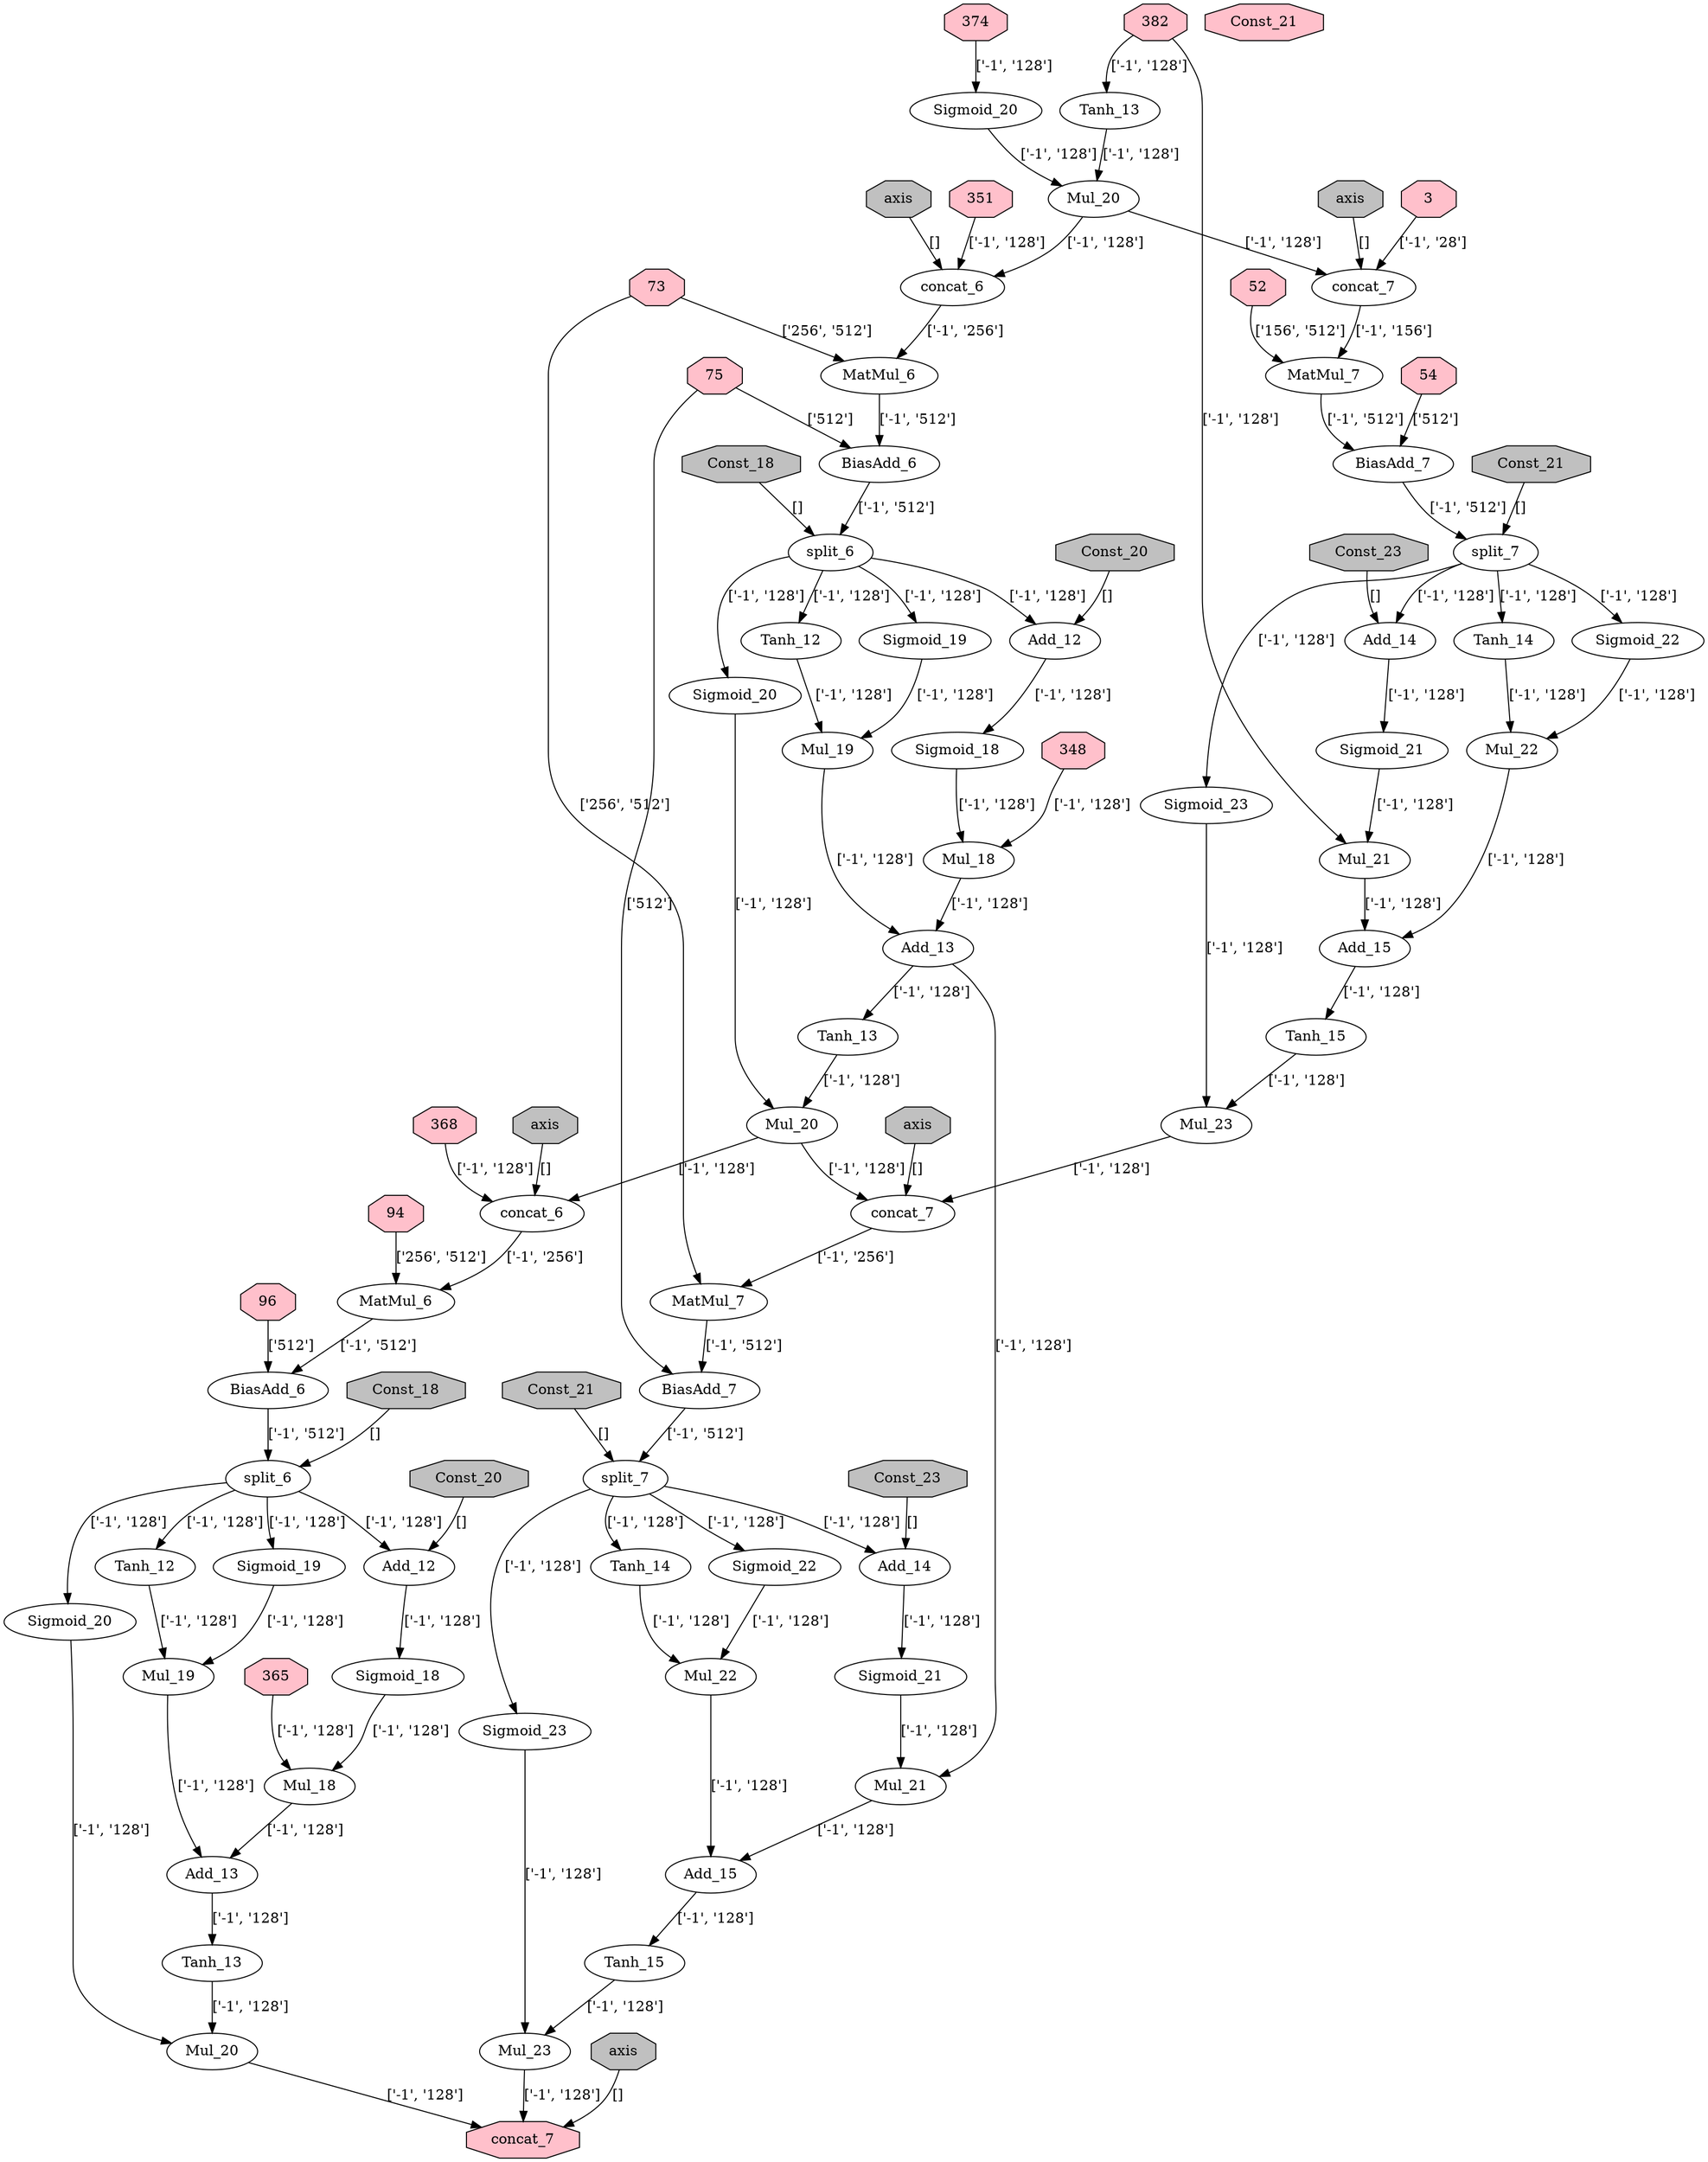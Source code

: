 strict digraph  {
	node [label="\N"];
	3	 [fillcolor=pink,
		shape=octagon,
		style=filled];
	422	 [label=concat_7,
		name="rnn/rnn/multi_rnn_cell/cell_0/basic_lstm_cell/concat_7"];
	3 -> 422	 [label="['-1', '28']"];
	52	 [fillcolor=pink,
		shape=octagon,
		style=filled];
	423	 [label=MatMul_7,
		name="rnn/rnn/multi_rnn_cell/cell_0/basic_lstm_cell/MatMul_7"];
	52 -> 423	 [label="['156', '512']"];
	54	 [fillcolor=pink,
		shape=octagon,
		style=filled];
	424	 [label=BiasAdd_7,
		name="rnn/rnn/multi_rnn_cell/cell_0/basic_lstm_cell/BiasAdd_7"];
	54 -> 424	 [label="['512']"];
	73	 [fillcolor=pink,
		shape=octagon,
		style=filled];
	389	 [label=MatMul_6,
		name="rnn/rnn/multi_rnn_cell/cell_1/basic_lstm_cell/MatMul_6"];
	73 -> 389	 [label="['256', '512']"];
	440	 [label=MatMul_7,
		name="rnn/rnn/multi_rnn_cell/cell_1/basic_lstm_cell/MatMul_7"];
	73 -> 440	 [label="['256', '512']"];
	75	 [fillcolor=pink,
		shape=octagon,
		style=filled];
	390	 [label=BiasAdd_6,
		name="rnn/rnn/multi_rnn_cell/cell_1/basic_lstm_cell/BiasAdd_6"];
	75 -> 390	 [label="['512']"];
	441	 [label=BiasAdd_7,
		name="rnn/rnn/multi_rnn_cell/cell_1/basic_lstm_cell/BiasAdd_7"];
	75 -> 441	 [label="['512']"];
	348	 [fillcolor=pink,
		shape=octagon,
		style=filled];
	395	 [label=Mul_18,
		name="rnn/rnn/multi_rnn_cell/cell_1/basic_lstm_cell/Mul_18"];
	348 -> 395	 [label="['-1', '128']"];
	94	 [fillcolor=pink,
		shape=octagon,
		style=filled];
	406	 [label=MatMul_6,
		name="rnn/rnn/multi_rnn_cell/cell_2/basic_lstm_cell/MatMul_6"];
	94 -> 406	 [label="['256', '512']"];
	351	 [fillcolor=pink,
		shape=octagon,
		style=filled];
	388	 [label=concat_6,
		name="rnn/rnn/multi_rnn_cell/cell_1/basic_lstm_cell/concat_6"];
	351 -> 388	 [label="['-1', '128']"];
	96	 [fillcolor=pink,
		shape=octagon,
		style=filled];
	407	 [label=BiasAdd_6,
		name="rnn/rnn/multi_rnn_cell/cell_2/basic_lstm_cell/BiasAdd_6"];
	96 -> 407	 [label="['512']"];
	365	 [fillcolor=pink,
		shape=octagon,
		style=filled];
	412	 [label=Mul_18,
		name="rnn/rnn/multi_rnn_cell/cell_2/basic_lstm_cell/Mul_18"];
	365 -> 412	 [label="['-1', '128']"];
	368	 [fillcolor=pink,
		shape=octagon,
		style=filled];
	405	 [label=concat_6,
		name="rnn/rnn/multi_rnn_cell/cell_2/basic_lstm_cell/concat_6"];
	368 -> 405	 [label="['-1', '128']"];
	374	 [fillcolor=pink,
		shape=octagon,
		style=filled];
	384	 [label=Sigmoid_20,
		name="rnn/rnn/multi_rnn_cell/cell_0/basic_lstm_cell/Sigmoid_20"];
	374 -> 384	 [label="['-1', '128']"];
	382	 [fillcolor=pink,
		shape=octagon,
		style=filled];
	383	 [label=Tanh_13,
		name="rnn/rnn/multi_rnn_cell/cell_0/basic_lstm_cell/Tanh_13"];
	382 -> 383	 [label="['-1', '128']"];
	429	 [label=Mul_21,
		name="rnn/rnn/multi_rnn_cell/cell_0/basic_lstm_cell/Mul_21"];
	382 -> 429	 [label="['-1', '128']"];
	385	 [label=Mul_20,
		name="rnn/rnn/multi_rnn_cell/cell_0/basic_lstm_cell/Mul_20"];
	383 -> 385	 [label="['-1', '128']"];
	384 -> 385	 [label="['-1', '128']"];
	385 -> 388	 [label="['-1', '128']"];
	385 -> 422	 [label="['-1', '128']"];
	386	 [fillcolor=grey,
		label=Const_18,
		name="rnn/rnn/multi_rnn_cell/cell_1/basic_lstm_cell/Const_18",
		shape=octagon,
		style=filled];
	391	 [label=split_6,
		name="rnn/rnn/multi_rnn_cell/cell_1/basic_lstm_cell/split_6"];
	386 -> 391	 [label="[]"];
	387	 [fillcolor=grey,
		label=axis,
		name="rnn/rnn/multi_rnn_cell/cell_1/basic_lstm_cell/concat_6/axis",
		shape=octagon,
		style=filled];
	387 -> 388	 [label="[]"];
	388 -> 389	 [label="['-1', '256']"];
	389 -> 390	 [label="['-1', '512']"];
	390 -> 391	 [label="['-1', '512']"];
	393	 [label=Add_12,
		name="rnn/rnn/multi_rnn_cell/cell_1/basic_lstm_cell/Add_12"];
	391 -> 393	 [label="['-1', '128']"];
	396	 [label=Sigmoid_19,
		name="rnn/rnn/multi_rnn_cell/cell_1/basic_lstm_cell/Sigmoid_19"];
	391 -> 396	 [label="['-1', '128']"];
	397	 [label=Tanh_12,
		name="rnn/rnn/multi_rnn_cell/cell_1/basic_lstm_cell/Tanh_12"];
	391 -> 397	 [label="['-1', '128']"];
	401	 [label=Sigmoid_20,
		name="rnn/rnn/multi_rnn_cell/cell_1/basic_lstm_cell/Sigmoid_20"];
	391 -> 401	 [label="['-1', '128']"];
	392	 [fillcolor=grey,
		label=Const_20,
		name="rnn/rnn/multi_rnn_cell/cell_1/basic_lstm_cell/Const_20",
		shape=octagon,
		style=filled];
	392 -> 393	 [label="[]"];
	394	 [label=Sigmoid_18,
		name="rnn/rnn/multi_rnn_cell/cell_1/basic_lstm_cell/Sigmoid_18"];
	393 -> 394	 [label="['-1', '128']"];
	394 -> 395	 [label="['-1', '128']"];
	399	 [label=Add_13,
		name="rnn/rnn/multi_rnn_cell/cell_1/basic_lstm_cell/Add_13"];
	395 -> 399	 [label="['-1', '128']"];
	398	 [label=Mul_19,
		name="rnn/rnn/multi_rnn_cell/cell_1/basic_lstm_cell/Mul_19"];
	396 -> 398	 [label="['-1', '128']"];
	397 -> 398	 [label="['-1', '128']"];
	398 -> 399	 [label="['-1', '128']"];
	400	 [label=Tanh_13,
		name="rnn/rnn/multi_rnn_cell/cell_1/basic_lstm_cell/Tanh_13"];
	399 -> 400	 [label="['-1', '128']"];
	446	 [label=Mul_21,
		name="rnn/rnn/multi_rnn_cell/cell_1/basic_lstm_cell/Mul_21"];
	399 -> 446	 [label="['-1', '128']"];
	402	 [label=Mul_20,
		name="rnn/rnn/multi_rnn_cell/cell_1/basic_lstm_cell/Mul_20"];
	400 -> 402	 [label="['-1', '128']"];
	401 -> 402	 [label="['-1', '128']"];
	402 -> 405	 [label="['-1', '128']"];
	439	 [label=concat_7,
		name="rnn/rnn/multi_rnn_cell/cell_1/basic_lstm_cell/concat_7"];
	402 -> 439	 [label="['-1', '128']"];
	403	 [fillcolor=grey,
		label=Const_18,
		name="rnn/rnn/multi_rnn_cell/cell_2/basic_lstm_cell/Const_18",
		shape=octagon,
		style=filled];
	408	 [label=split_6,
		name="rnn/rnn/multi_rnn_cell/cell_2/basic_lstm_cell/split_6"];
	403 -> 408	 [label="[]"];
	404	 [fillcolor=grey,
		label=axis,
		name="rnn/rnn/multi_rnn_cell/cell_2/basic_lstm_cell/concat_6/axis",
		shape=octagon,
		style=filled];
	404 -> 405	 [label="[]"];
	405 -> 406	 [label="['-1', '256']"];
	406 -> 407	 [label="['-1', '512']"];
	407 -> 408	 [label="['-1', '512']"];
	410	 [label=Add_12,
		name="rnn/rnn/multi_rnn_cell/cell_2/basic_lstm_cell/Add_12"];
	408 -> 410	 [label="['-1', '128']"];
	413	 [label=Sigmoid_19,
		name="rnn/rnn/multi_rnn_cell/cell_2/basic_lstm_cell/Sigmoid_19"];
	408 -> 413	 [label="['-1', '128']"];
	414	 [label=Tanh_12,
		name="rnn/rnn/multi_rnn_cell/cell_2/basic_lstm_cell/Tanh_12"];
	408 -> 414	 [label="['-1', '128']"];
	418	 [label=Sigmoid_20,
		name="rnn/rnn/multi_rnn_cell/cell_2/basic_lstm_cell/Sigmoid_20"];
	408 -> 418	 [label="['-1', '128']"];
	409	 [fillcolor=grey,
		label=Const_20,
		name="rnn/rnn/multi_rnn_cell/cell_2/basic_lstm_cell/Const_20",
		shape=octagon,
		style=filled];
	409 -> 410	 [label="[]"];
	411	 [label=Sigmoid_18,
		name="rnn/rnn/multi_rnn_cell/cell_2/basic_lstm_cell/Sigmoid_18"];
	410 -> 411	 [label="['-1', '128']"];
	411 -> 412	 [label="['-1', '128']"];
	416	 [label=Add_13,
		name="rnn/rnn/multi_rnn_cell/cell_2/basic_lstm_cell/Add_13"];
	412 -> 416	 [label="['-1', '128']"];
	415	 [label=Mul_19,
		name="rnn/rnn/multi_rnn_cell/cell_2/basic_lstm_cell/Mul_19"];
	413 -> 415	 [label="['-1', '128']"];
	414 -> 415	 [label="['-1', '128']"];
	415 -> 416	 [label="['-1', '128']"];
	417	 [label=Tanh_13,
		name="rnn/rnn/multi_rnn_cell/cell_2/basic_lstm_cell/Tanh_13"];
	416 -> 417	 [label="['-1', '128']"];
	419	 [label=Mul_20,
		name="rnn/rnn/multi_rnn_cell/cell_2/basic_lstm_cell/Mul_20"];
	417 -> 419	 [label="['-1', '128']"];
	418 -> 419	 [label="['-1', '128']"];
	456	 [fillcolor=pink,
		label=concat_7,
		name="rnn/rnn/multi_rnn_cell/cell_2/basic_lstm_cell/concat_7",
		shape=octagon,
		style=filled];
	419 -> 456	 [label="['-1', '128']"];
	420	 [fillcolor=grey,
		label=Const_21,
		name="rnn/rnn/multi_rnn_cell/cell_0/basic_lstm_cell/Const_21",
		shape=octagon,
		style=filled];
	425	 [label=split_7,
		name="rnn/rnn/multi_rnn_cell/cell_0/basic_lstm_cell/split_7"];
	420 -> 425	 [label="[]"];
	421	 [fillcolor=grey,
		label=axis,
		name="rnn/rnn/multi_rnn_cell/cell_0/basic_lstm_cell/concat_7/axis",
		shape=octagon,
		style=filled];
	421 -> 422	 [label="[]"];
	422 -> 423	 [label="['-1', '156']"];
	423 -> 424	 [label="['-1', '512']"];
	424 -> 425	 [label="['-1', '512']"];
	427	 [label=Add_14,
		name="rnn/rnn/multi_rnn_cell/cell_0/basic_lstm_cell/Add_14"];
	425 -> 427	 [label="['-1', '128']"];
	430	 [label=Sigmoid_22,
		name="rnn/rnn/multi_rnn_cell/cell_0/basic_lstm_cell/Sigmoid_22"];
	425 -> 430	 [label="['-1', '128']"];
	431	 [label=Tanh_14,
		name="rnn/rnn/multi_rnn_cell/cell_0/basic_lstm_cell/Tanh_14"];
	425 -> 431	 [label="['-1', '128']"];
	435	 [label=Sigmoid_23,
		name="rnn/rnn/multi_rnn_cell/cell_0/basic_lstm_cell/Sigmoid_23"];
	425 -> 435	 [label="['-1', '128']"];
	426	 [fillcolor=grey,
		label=Const_23,
		name="rnn/rnn/multi_rnn_cell/cell_0/basic_lstm_cell/Const_23",
		shape=octagon,
		style=filled];
	426 -> 427	 [label="[]"];
	428	 [label=Sigmoid_21,
		name="rnn/rnn/multi_rnn_cell/cell_0/basic_lstm_cell/Sigmoid_21"];
	427 -> 428	 [label="['-1', '128']"];
	428 -> 429	 [label="['-1', '128']"];
	433	 [label=Add_15,
		name="rnn/rnn/multi_rnn_cell/cell_0/basic_lstm_cell/Add_15"];
	429 -> 433	 [label="['-1', '128']"];
	432	 [label=Mul_22,
		name="rnn/rnn/multi_rnn_cell/cell_0/basic_lstm_cell/Mul_22"];
	430 -> 432	 [label="['-1', '128']"];
	431 -> 432	 [label="['-1', '128']"];
	432 -> 433	 [label="['-1', '128']"];
	434	 [label=Tanh_15,
		name="rnn/rnn/multi_rnn_cell/cell_0/basic_lstm_cell/Tanh_15"];
	433 -> 434	 [label="['-1', '128']"];
	436	 [label=Mul_23,
		name="rnn/rnn/multi_rnn_cell/cell_0/basic_lstm_cell/Mul_23"];
	434 -> 436	 [label="['-1', '128']"];
	435 -> 436	 [label="['-1', '128']"];
	436 -> 439	 [label="['-1', '128']"];
	437	 [fillcolor=grey,
		label=Const_21,
		name="rnn/rnn/multi_rnn_cell/cell_1/basic_lstm_cell/Const_21",
		shape=octagon,
		style=filled];
	442	 [label=split_7,
		name="rnn/rnn/multi_rnn_cell/cell_1/basic_lstm_cell/split_7"];
	437 -> 442	 [label="[]"];
	438	 [fillcolor=grey,
		label=axis,
		name="rnn/rnn/multi_rnn_cell/cell_1/basic_lstm_cell/concat_7/axis",
		shape=octagon,
		style=filled];
	438 -> 439	 [label="[]"];
	439 -> 440	 [label="['-1', '256']"];
	440 -> 441	 [label="['-1', '512']"];
	441 -> 442	 [label="['-1', '512']"];
	444	 [label=Add_14,
		name="rnn/rnn/multi_rnn_cell/cell_1/basic_lstm_cell/Add_14"];
	442 -> 444	 [label="['-1', '128']"];
	447	 [label=Sigmoid_22,
		name="rnn/rnn/multi_rnn_cell/cell_1/basic_lstm_cell/Sigmoid_22"];
	442 -> 447	 [label="['-1', '128']"];
	448	 [label=Tanh_14,
		name="rnn/rnn/multi_rnn_cell/cell_1/basic_lstm_cell/Tanh_14"];
	442 -> 448	 [label="['-1', '128']"];
	452	 [label=Sigmoid_23,
		name="rnn/rnn/multi_rnn_cell/cell_1/basic_lstm_cell/Sigmoid_23"];
	442 -> 452	 [label="['-1', '128']"];
	443	 [fillcolor=grey,
		label=Const_23,
		name="rnn/rnn/multi_rnn_cell/cell_1/basic_lstm_cell/Const_23",
		shape=octagon,
		style=filled];
	443 -> 444	 [label="[]"];
	445	 [label=Sigmoid_21,
		name="rnn/rnn/multi_rnn_cell/cell_1/basic_lstm_cell/Sigmoid_21"];
	444 -> 445	 [label="['-1', '128']"];
	445 -> 446	 [label="['-1', '128']"];
	450	 [label=Add_15,
		name="rnn/rnn/multi_rnn_cell/cell_1/basic_lstm_cell/Add_15"];
	446 -> 450	 [label="['-1', '128']"];
	449	 [label=Mul_22,
		name="rnn/rnn/multi_rnn_cell/cell_1/basic_lstm_cell/Mul_22"];
	447 -> 449	 [label="['-1', '128']"];
	448 -> 449	 [label="['-1', '128']"];
	449 -> 450	 [label="['-1', '128']"];
	451	 [label=Tanh_15,
		name="rnn/rnn/multi_rnn_cell/cell_1/basic_lstm_cell/Tanh_15"];
	450 -> 451	 [label="['-1', '128']"];
	453	 [label=Mul_23,
		name="rnn/rnn/multi_rnn_cell/cell_1/basic_lstm_cell/Mul_23"];
	451 -> 453	 [label="['-1', '128']"];
	452 -> 453	 [label="['-1', '128']"];
	453 -> 456	 [label="['-1', '128']"];
	454	 [fillcolor=pink,
		label=Const_21,
		name="rnn/rnn/multi_rnn_cell/cell_2/basic_lstm_cell/Const_21",
		shape=octagon,
		style=filled];
	455	 [fillcolor=grey,
		label=axis,
		name="rnn/rnn/multi_rnn_cell/cell_2/basic_lstm_cell/concat_7/axis",
		shape=octagon,
		style=filled];
	455 -> 456	 [label="[]"];
}
